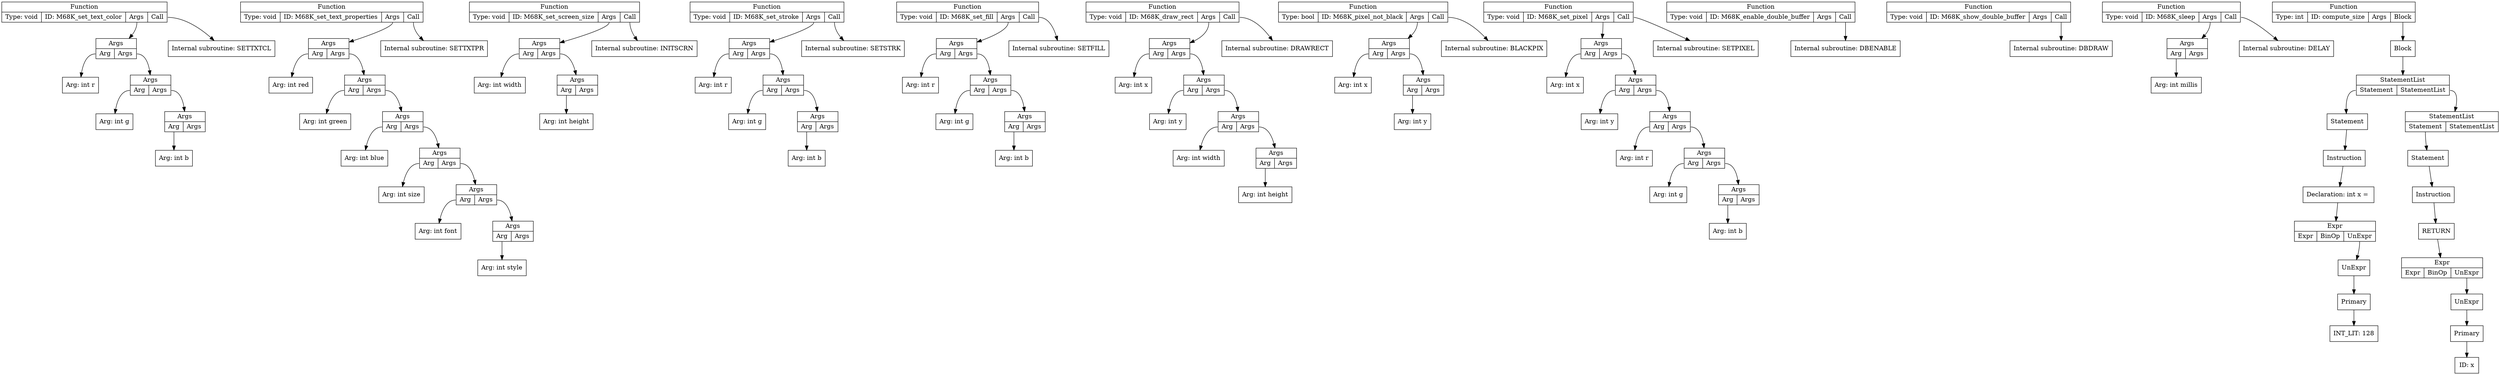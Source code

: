 digraph ccTree {
graph[nodesep="1"]
	node [shape=box]
	node [shape=box]
	n0 [label = "Arg: int r"]
	n1 [label = "Arg: int g"]
	n2 [label = "Arg: int b"]
	n3 [label = "{Args | {<a>Arg | <as> Args}}", shape="record"]
	n3:a-> n2
	n4 [label = "{Args | {<a>Arg | <as> Args}}", shape="record"]
	n4:a-> n1
	n4:as-> n3
	n5 [label = "{Args | {<a>Arg | <as> Args}}", shape="record"]
	n5:a-> n0
	n5:as-> n4
	n7 [label = "Internal subroutine: SETTXTCL"]
	n6 [label = "{Function | {Type: void | ID: M68K_set_text_color | <a>Args | <b> Call }}", shape="record"]
	n6:b-> n7
	n6:a-> n5
	n8 [label = "Arg: int red"]
	n9 [label = "Arg: int green"]
	n10 [label = "Arg: int blue"]
	n11 [label = "Arg: int size"]
	n12 [label = "Arg: int font"]
	n13 [label = "Arg: int style"]
	n14 [label = "{Args | {<a>Arg | <as> Args}}", shape="record"]
	n14:a-> n13
	n15 [label = "{Args | {<a>Arg | <as> Args}}", shape="record"]
	n15:a-> n12
	n15:as-> n14
	n16 [label = "{Args | {<a>Arg | <as> Args}}", shape="record"]
	n16:a-> n11
	n16:as-> n15
	n17 [label = "{Args | {<a>Arg | <as> Args}}", shape="record"]
	n17:a-> n10
	n17:as-> n16
	n18 [label = "{Args | {<a>Arg | <as> Args}}", shape="record"]
	n18:a-> n9
	n18:as-> n17
	n19 [label = "{Args | {<a>Arg | <as> Args}}", shape="record"]
	n19:a-> n8
	n19:as-> n18
	n21 [label = "Internal subroutine: SETTXTPR"]
	n20 [label = "{Function | {Type: void | ID: M68K_set_text_properties | <a>Args | <b> Call }}", shape="record"]
	n20:b-> n21
	n20:a-> n19
	n22 [label = "Arg: int width"]
	n23 [label = "Arg: int height"]
	n24 [label = "{Args | {<a>Arg | <as> Args}}", shape="record"]
	n24:a-> n23
	n25 [label = "{Args | {<a>Arg | <as> Args}}", shape="record"]
	n25:a-> n22
	n25:as-> n24
	n27 [label = "Internal subroutine: INITSCRN"]
	n26 [label = "{Function | {Type: void | ID: M68K_set_screen_size | <a>Args | <b> Call }}", shape="record"]
	n26:b-> n27
	n26:a-> n25
	n28 [label = "Arg: int r"]
	n29 [label = "Arg: int g"]
	n30 [label = "Arg: int b"]
	n31 [label = "{Args | {<a>Arg | <as> Args}}", shape="record"]
	n31:a-> n30
	n32 [label = "{Args | {<a>Arg | <as> Args}}", shape="record"]
	n32:a-> n29
	n32:as-> n31
	n33 [label = "{Args | {<a>Arg | <as> Args}}", shape="record"]
	n33:a-> n28
	n33:as-> n32
	n35 [label = "Internal subroutine: SETSTRK"]
	n34 [label = "{Function | {Type: void | ID: M68K_set_stroke | <a>Args | <b> Call }}", shape="record"]
	n34:b-> n35
	n34:a-> n33
	n36 [label = "Arg: int r"]
	n37 [label = "Arg: int g"]
	n38 [label = "Arg: int b"]
	n39 [label = "{Args | {<a>Arg | <as> Args}}", shape="record"]
	n39:a-> n38
	n40 [label = "{Args | {<a>Arg | <as> Args}}", shape="record"]
	n40:a-> n37
	n40:as-> n39
	n41 [label = "{Args | {<a>Arg | <as> Args}}", shape="record"]
	n41:a-> n36
	n41:as-> n40
	n43 [label = "Internal subroutine: SETFILL"]
	n42 [label = "{Function | {Type: void | ID: M68K_set_fill | <a>Args | <b> Call }}", shape="record"]
	n42:b-> n43
	n42:a-> n41
	n44 [label = "Arg: int x"]
	n45 [label = "Arg: int y"]
	n46 [label = "Arg: int width"]
	n47 [label = "Arg: int height"]
	n48 [label = "{Args | {<a>Arg | <as> Args}}", shape="record"]
	n48:a-> n47
	n49 [label = "{Args | {<a>Arg | <as> Args}}", shape="record"]
	n49:a-> n46
	n49:as-> n48
	n50 [label = "{Args | {<a>Arg | <as> Args}}", shape="record"]
	n50:a-> n45
	n50:as-> n49
	n51 [label = "{Args | {<a>Arg | <as> Args}}", shape="record"]
	n51:a-> n44
	n51:as-> n50
	n53 [label = "Internal subroutine: DRAWRECT"]
	n52 [label = "{Function | {Type: void | ID: M68K_draw_rect | <a>Args | <b> Call }}", shape="record"]
	n52:b-> n53
	n52:a-> n51
	n54 [label = "Arg: int x"]
	n55 [label = "Arg: int y"]
	n56 [label = "{Args | {<a>Arg | <as> Args}}", shape="record"]
	n56:a-> n55
	n57 [label = "{Args | {<a>Arg | <as> Args}}", shape="record"]
	n57:a-> n54
	n57:as-> n56
	n59 [label = "Internal subroutine: BLACKPIX"]
	n58 [label = "{Function | {Type: bool | ID: M68K_pixel_not_black | <a>Args | <b> Call }}", shape="record"]
	n58:b-> n59
	n58:a-> n57
	n60 [label = "Arg: int x"]
	n61 [label = "Arg: int y"]
	n62 [label = "Arg: int r"]
	n63 [label = "Arg: int g"]
	n64 [label = "Arg: int b"]
	n65 [label = "{Args | {<a>Arg | <as> Args}}", shape="record"]
	n65:a-> n64
	n66 [label = "{Args | {<a>Arg | <as> Args}}", shape="record"]
	n66:a-> n63
	n66:as-> n65
	n67 [label = "{Args | {<a>Arg | <as> Args}}", shape="record"]
	n67:a-> n62
	n67:as-> n66
	n68 [label = "{Args | {<a>Arg | <as> Args}}", shape="record"]
	n68:a-> n61
	n68:as-> n67
	n69 [label = "{Args | {<a>Arg | <as> Args}}", shape="record"]
	n69:a-> n60
	n69:as-> n68
	n71 [label = "Internal subroutine: SETPIXEL"]
	n70 [label = "{Function | {Type: void | ID: M68K_set_pixel | <a>Args | <b> Call }}", shape="record"]
	n70:b-> n71
	n70:a-> n69
	n73 [label = "Internal subroutine: DBENABLE"]
	n72 [label = "{Function | {Type: void | ID: M68K_enable_double_buffer | <a>Args | <b> Call }}", shape="record"]
	n72:b-> n73
	n75 [label = "Internal subroutine: DBDRAW"]
	n74 [label = "{Function | {Type: void | ID: M68K_show_double_buffer | <a>Args | <b> Call }}", shape="record"]
	n74:b-> n75
	n76 [label = "Arg: int millis"]
	n77 [label = "{Args | {<a>Arg | <as> Args}}", shape="record"]
	n77:a-> n76
	n79 [label = "Internal subroutine: DELAY"]
	n78 [label = "{Function | {Type: void | ID: M68K_sleep | <a>Args | <b> Call }}", shape="record"]
	n78:b-> n79
	n78:a-> n77
	n80 [label = "Primary"]
	n81 [label = "INT_LIT: 128"]
	n80-> n81
	n82 [label = "UnExpr"]
	n82-> n80
	n83 [label = "{Expr | {<e>Expr | <bo>BinOp | <ue>UnExpr}}", shape="record"]
	n83:ue-> n82
	n84 [label = "Declaration: int x = "]
	n84-> n83
	n85 [label = "Instruction"]
	n85-> n84
	n86 [label = "Statement"]
	n86-> n85
	n87 [label = "Primary"]
	n88 [label = "ID: x"]
	n87-> n88
	n89 [label = "UnExpr"]
	n89-> n87
	n90 [label = "{Expr | {<e>Expr | <bo>BinOp | <ue>UnExpr}}", shape="record"]
	n90:ue-> n89
	n91 [label = "Instruction"]
	n92 [label = "RETURN"]
	n91-> n92
	n92-> n90
	n93 [label = "Statement"]
	n93-> n91
	n94 [label = "{StatementList | {<s>Statement | <sl>StatementList}}", shape="record"]
	n94:s-> n93
	n95 [label = "{StatementList | {<s>Statement | <sl>StatementList}}", shape="record"]
	n95:s-> n86
	n95:sl-> n94
	n96 [label = "Block"]
	n96-> n95
	n97 [label = "{Function | {Type: int | ID: compute_size | <a>Args | <b>Block}}", shape="record"]
	n97:b-> n96
}